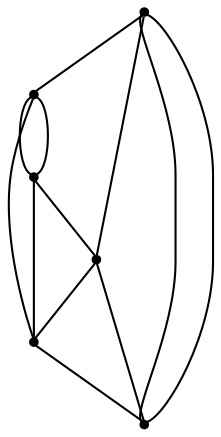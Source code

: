 graph {
  node [shape=point,comment="{\"directed\":false,\"doi\":\"10.1007/978-3-540-77537-9_30\",\"figure\":\"2 (2)\"}"]

  v0 [pos="1105.9320246023726,1432.6331722991633"]
  v1 [pos="1029.2862492760946,1556.9546732276376"]
  v2 [pos="1029.203991977189,1308.2560837408507"]
  v3 [pos="875.8638313648311,1556.999109410758"]
  v4 [pos="875.8598547647166,1308.2560837408507"]
  v5 [pos="799.1360956591229,1432.6331722991633"]

  v0 -- v1 [id="-1",pos="1105.9320246023726,1432.6331722991633 1105.9320670194404,1487.9060175731927 1080.3632281636083,1529.359888311829 1029.2862492760946,1556.9546732276376"]
  v5 -- v2 [id="-2",pos="799.1360956591229,1432.6331722991633 1029.203991977189,1308.2560837408507 1029.203991977189,1308.2560837408507 1029.203991977189,1308.2560837408507"]
  v3 -- v1 [id="-3",pos="875.8638313648311,1556.999109410758 1029.2862492760946,1556.9546732276376 1029.2862492760946,1556.9546732276376 1029.2862492760946,1556.9546732276376"]
  v4 -- v3 [id="-4",pos="875.8598547647166,1308.2560837408507 875.8638313648311,1556.999109410758 875.8638313648311,1556.999109410758 875.8638313648311,1556.999109410758"]
  v2 -- v0 [id="-5",pos="1029.203991977189,1308.2560837408507 1105.9320246023726,1432.6331722991633 1105.9320246023726,1432.6331722991633 1105.9320246023726,1432.6331722991633"]
  v1 -- v4 [id="-6",pos="1029.2862492760946,1556.9546732276376 875.8598547647166,1308.2560837408507 875.8598547647166,1308.2560837408507 875.8598547647166,1308.2560837408507"]
  v0 -- v5 [id="-7",pos="1105.9320246023726,1432.6331722991633 799.1360956591229,1432.6331722991633 799.1360956591229,1432.6331722991633 799.1360956591229,1432.6331722991633"]
  v5 -- v4 [id="-8",pos="799.1360956591229,1432.6331722991633 799.1360956591228,1377.3604118270102 824.7006079740302,1335.9107387812448 875.8598547647166,1308.2560837408507"]
  v3 -- v5 [id="-12",pos="875.8638313648311,1556.999109410758 824.7006079740302,1529.359888311829 799.1360956591228,1487.9060175731927 799.1360956591229,1432.6331722991633"]
  v4 -- v2 [id="-13",pos="875.8598547647166,1308.2560837408507 926.9674375667128,1280.6379359081536 978.1007251118505,1280.6379359081536 1029.203991977189,1308.2560837408507"]
  v1 -- v3 [id="-20",pos="1029.2862492760946,1556.9546732276376 978.1007251118505,1584.6284934920493 926.9674375667128,1584.6284934920493 875.8638313648311,1556.999109410758"]
  v2 -- v0 [id="-21",pos="1029.203991977189,1308.2560837408507 1080.3632281636083,1335.9107387812448 1105.9320670194404,1377.3604118270102 1105.9320246023726,1432.6331722991633"]
}